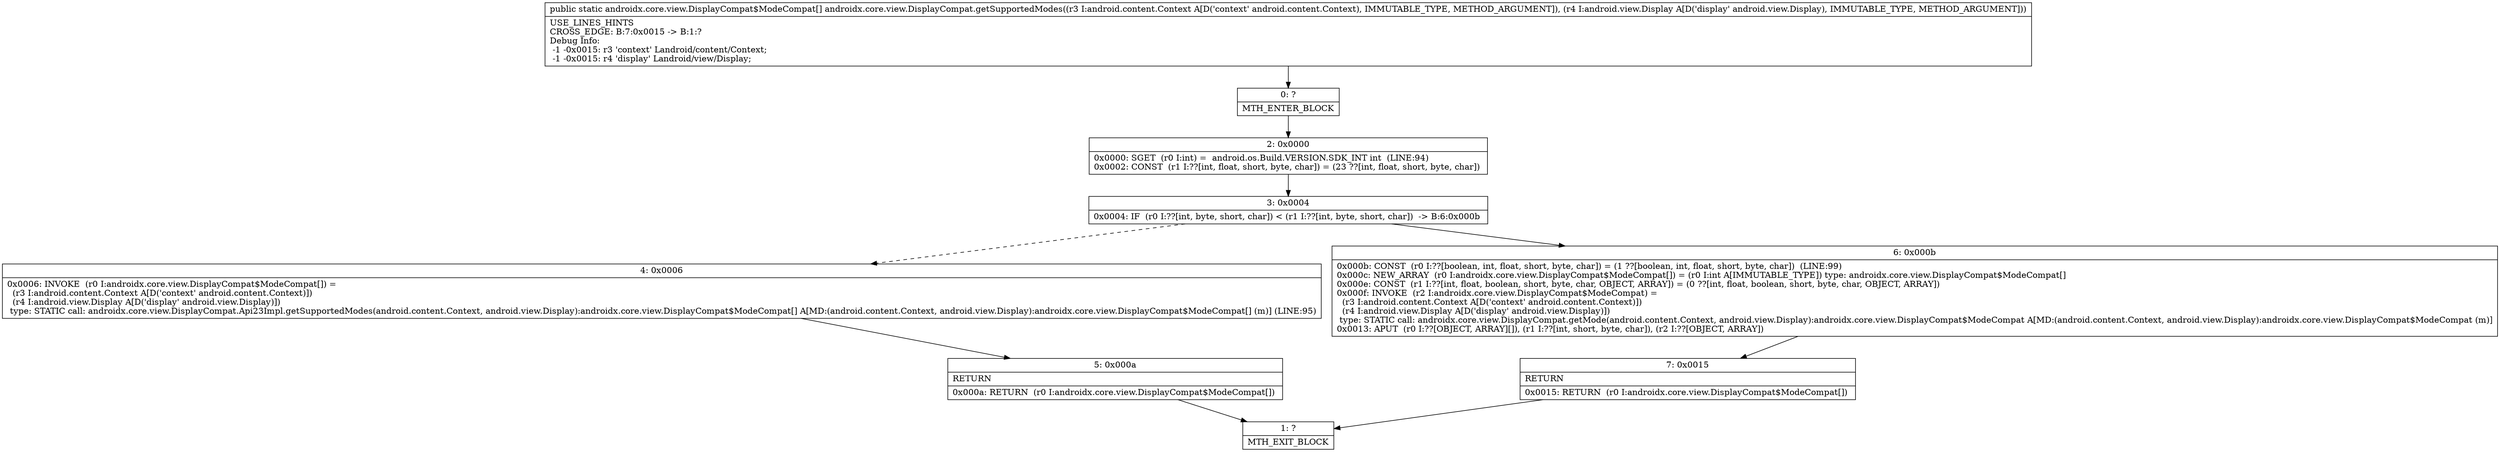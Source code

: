 digraph "CFG forandroidx.core.view.DisplayCompat.getSupportedModes(Landroid\/content\/Context;Landroid\/view\/Display;)[Landroidx\/core\/view\/DisplayCompat$ModeCompat;" {
Node_0 [shape=record,label="{0\:\ ?|MTH_ENTER_BLOCK\l}"];
Node_2 [shape=record,label="{2\:\ 0x0000|0x0000: SGET  (r0 I:int) =  android.os.Build.VERSION.SDK_INT int  (LINE:94)\l0x0002: CONST  (r1 I:??[int, float, short, byte, char]) = (23 ??[int, float, short, byte, char]) \l}"];
Node_3 [shape=record,label="{3\:\ 0x0004|0x0004: IF  (r0 I:??[int, byte, short, char]) \< (r1 I:??[int, byte, short, char])  \-\> B:6:0x000b \l}"];
Node_4 [shape=record,label="{4\:\ 0x0006|0x0006: INVOKE  (r0 I:androidx.core.view.DisplayCompat$ModeCompat[]) = \l  (r3 I:android.content.Context A[D('context' android.content.Context)])\l  (r4 I:android.view.Display A[D('display' android.view.Display)])\l type: STATIC call: androidx.core.view.DisplayCompat.Api23Impl.getSupportedModes(android.content.Context, android.view.Display):androidx.core.view.DisplayCompat$ModeCompat[] A[MD:(android.content.Context, android.view.Display):androidx.core.view.DisplayCompat$ModeCompat[] (m)] (LINE:95)\l}"];
Node_5 [shape=record,label="{5\:\ 0x000a|RETURN\l|0x000a: RETURN  (r0 I:androidx.core.view.DisplayCompat$ModeCompat[]) \l}"];
Node_1 [shape=record,label="{1\:\ ?|MTH_EXIT_BLOCK\l}"];
Node_6 [shape=record,label="{6\:\ 0x000b|0x000b: CONST  (r0 I:??[boolean, int, float, short, byte, char]) = (1 ??[boolean, int, float, short, byte, char])  (LINE:99)\l0x000c: NEW_ARRAY  (r0 I:androidx.core.view.DisplayCompat$ModeCompat[]) = (r0 I:int A[IMMUTABLE_TYPE]) type: androidx.core.view.DisplayCompat$ModeCompat[] \l0x000e: CONST  (r1 I:??[int, float, boolean, short, byte, char, OBJECT, ARRAY]) = (0 ??[int, float, boolean, short, byte, char, OBJECT, ARRAY]) \l0x000f: INVOKE  (r2 I:androidx.core.view.DisplayCompat$ModeCompat) = \l  (r3 I:android.content.Context A[D('context' android.content.Context)])\l  (r4 I:android.view.Display A[D('display' android.view.Display)])\l type: STATIC call: androidx.core.view.DisplayCompat.getMode(android.content.Context, android.view.Display):androidx.core.view.DisplayCompat$ModeCompat A[MD:(android.content.Context, android.view.Display):androidx.core.view.DisplayCompat$ModeCompat (m)]\l0x0013: APUT  (r0 I:??[OBJECT, ARRAY][]), (r1 I:??[int, short, byte, char]), (r2 I:??[OBJECT, ARRAY]) \l}"];
Node_7 [shape=record,label="{7\:\ 0x0015|RETURN\l|0x0015: RETURN  (r0 I:androidx.core.view.DisplayCompat$ModeCompat[]) \l}"];
MethodNode[shape=record,label="{public static androidx.core.view.DisplayCompat$ModeCompat[] androidx.core.view.DisplayCompat.getSupportedModes((r3 I:android.content.Context A[D('context' android.content.Context), IMMUTABLE_TYPE, METHOD_ARGUMENT]), (r4 I:android.view.Display A[D('display' android.view.Display), IMMUTABLE_TYPE, METHOD_ARGUMENT]))  | USE_LINES_HINTS\lCROSS_EDGE: B:7:0x0015 \-\> B:1:?\lDebug Info:\l  \-1 \-0x0015: r3 'context' Landroid\/content\/Context;\l  \-1 \-0x0015: r4 'display' Landroid\/view\/Display;\l}"];
MethodNode -> Node_0;Node_0 -> Node_2;
Node_2 -> Node_3;
Node_3 -> Node_4[style=dashed];
Node_3 -> Node_6;
Node_4 -> Node_5;
Node_5 -> Node_1;
Node_6 -> Node_7;
Node_7 -> Node_1;
}

